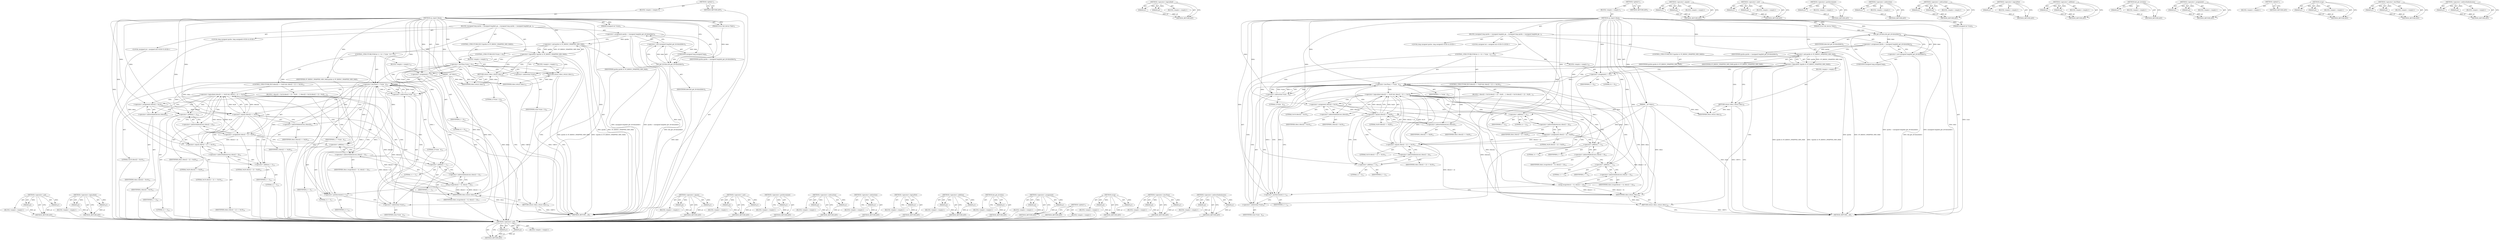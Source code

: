 digraph "&lt;operator&gt;.indirectIndexAccess" {
vulnerable_129 [label=<(METHOD,&lt;operator&gt;.and)>];
vulnerable_130 [label=<(PARAM,p1)>];
vulnerable_131 [label=<(PARAM,p2)>];
vulnerable_132 [label=<(BLOCK,&lt;empty&gt;,&lt;empty&gt;)>];
vulnerable_133 [label=<(METHOD_RETURN,ANY)>];
vulnerable_152 [label=<(METHOD,&lt;operator&gt;.logicalAnd)>];
vulnerable_153 [label=<(PARAM,p1)>];
vulnerable_154 [label=<(PARAM,p2)>];
vulnerable_155 [label=<(BLOCK,&lt;empty&gt;,&lt;empty&gt;)>];
vulnerable_156 [label=<(METHOD_RETURN,ANY)>];
vulnerable_6 [label=<(METHOD,&lt;global&gt;)<SUB>1</SUB>>];
vulnerable_7 [label=<(BLOCK,&lt;empty&gt;,&lt;empty&gt;)<SUB>1</SUB>>];
vulnerable_8 [label=<(METHOD,cp_report_fixup)<SUB>1</SUB>>];
vulnerable_9 [label=<(PARAM,struct hid_device *hdev)<SUB>1</SUB>>];
vulnerable_10 [label=<(PARAM,__u8 *rdesc)<SUB>1</SUB>>];
vulnerable_11 [label=<(PARAM,unsigned int *rsize)<SUB>2</SUB>>];
vulnerable_12 [label=<(BLOCK,{
	unsigned long quirks = (unsigned long)hid_ge...,{
	unsigned long quirks = (unsigned long)hid_ge...)<SUB>3</SUB>>];
vulnerable_13 [label="<(LOCAL,long unsigned quirks: long unsigned)<SUB>4</SUB>>"];
vulnerable_14 [label=<(&lt;operator&gt;.assignment,quirks = (unsigned long)hid_get_drvdata(hdev))<SUB>4</SUB>>];
vulnerable_15 [label=<(IDENTIFIER,quirks,quirks = (unsigned long)hid_get_drvdata(hdev))<SUB>4</SUB>>];
vulnerable_16 [label=<(&lt;operator&gt;.cast,(unsigned long)hid_get_drvdata(hdev))<SUB>4</SUB>>];
vulnerable_17 [label=<(UNKNOWN,unsigned long,unsigned long)<SUB>4</SUB>>];
vulnerable_18 [label=<(hid_get_drvdata,hid_get_drvdata(hdev))<SUB>4</SUB>>];
vulnerable_19 [label=<(IDENTIFIER,hdev,hid_get_drvdata(hdev))<SUB>4</SUB>>];
vulnerable_20 [label="<(LOCAL,unsigned int i: unsigned int)<SUB>5</SUB>>"];
vulnerable_21 [label=<(CONTROL_STRUCTURE,IF,if (!(quirks &amp; CP_RDESC_SWAPPED_MIN_MAX)))<SUB>7</SUB>>];
vulnerable_22 [label=<(&lt;operator&gt;.logicalNot,!(quirks &amp; CP_RDESC_SWAPPED_MIN_MAX))<SUB>7</SUB>>];
vulnerable_23 [label=<(&lt;operator&gt;.and,quirks &amp; CP_RDESC_SWAPPED_MIN_MAX)<SUB>7</SUB>>];
vulnerable_24 [label=<(IDENTIFIER,quirks,quirks &amp; CP_RDESC_SWAPPED_MIN_MAX)<SUB>7</SUB>>];
vulnerable_25 [label=<(IDENTIFIER,CP_RDESC_SWAPPED_MIN_MAX,quirks &amp; CP_RDESC_SWAPPED_MIN_MAX)<SUB>7</SUB>>];
vulnerable_26 [label=<(BLOCK,&lt;empty&gt;,&lt;empty&gt;)<SUB>8</SUB>>];
vulnerable_27 [label=<(RETURN,return rdesc;,return rdesc;)<SUB>8</SUB>>];
vulnerable_28 [label=<(IDENTIFIER,rdesc,return rdesc;)<SUB>8</SUB>>];
vulnerable_29 [label=<(CONTROL_STRUCTURE,FOR,for (i = 0;i &lt; *rsize - 4;i++))<SUB>10</SUB>>];
vulnerable_30 [label=<(BLOCK,&lt;empty&gt;,&lt;empty&gt;)<SUB>10</SUB>>];
vulnerable_31 [label=<(&lt;operator&gt;.assignment,i = 0)<SUB>10</SUB>>];
vulnerable_32 [label=<(IDENTIFIER,i,i = 0)<SUB>10</SUB>>];
vulnerable_33 [label=<(LITERAL,0,i = 0)<SUB>10</SUB>>];
vulnerable_34 [label=<(&lt;operator&gt;.lessThan,i &lt; *rsize - 4)<SUB>10</SUB>>];
vulnerable_35 [label=<(IDENTIFIER,i,i &lt; *rsize - 4)<SUB>10</SUB>>];
vulnerable_36 [label=<(&lt;operator&gt;.subtraction,*rsize - 4)<SUB>10</SUB>>];
vulnerable_37 [label=<(&lt;operator&gt;.indirection,*rsize)<SUB>10</SUB>>];
vulnerable_38 [label=<(IDENTIFIER,rsize,*rsize - 4)<SUB>10</SUB>>];
vulnerable_39 [label=<(LITERAL,4,*rsize - 4)<SUB>10</SUB>>];
vulnerable_40 [label=<(&lt;operator&gt;.postIncrement,i++)<SUB>10</SUB>>];
vulnerable_41 [label=<(IDENTIFIER,i,i++)<SUB>10</SUB>>];
vulnerable_42 [label=<(CONTROL_STRUCTURE,IF,if (rdesc[i] == 0x29 &amp;&amp; rdesc[i + 2] == 0x19))<SUB>11</SUB>>];
vulnerable_43 [label=<(&lt;operator&gt;.logicalAnd,rdesc[i] == 0x29 &amp;&amp; rdesc[i + 2] == 0x19)<SUB>11</SUB>>];
vulnerable_44 [label=<(&lt;operator&gt;.equals,rdesc[i] == 0x29)<SUB>11</SUB>>];
vulnerable_45 [label=<(&lt;operator&gt;.indirectIndexAccess,rdesc[i])<SUB>11</SUB>>];
vulnerable_46 [label=<(IDENTIFIER,rdesc,rdesc[i] == 0x29)<SUB>11</SUB>>];
vulnerable_47 [label=<(IDENTIFIER,i,rdesc[i] == 0x29)<SUB>11</SUB>>];
vulnerable_48 [label=<(LITERAL,0x29,rdesc[i] == 0x29)<SUB>11</SUB>>];
vulnerable_49 [label=<(&lt;operator&gt;.equals,rdesc[i + 2] == 0x19)<SUB>11</SUB>>];
vulnerable_50 [label=<(&lt;operator&gt;.indirectIndexAccess,rdesc[i + 2])<SUB>11</SUB>>];
vulnerable_51 [label=<(IDENTIFIER,rdesc,rdesc[i + 2] == 0x19)<SUB>11</SUB>>];
vulnerable_52 [label=<(&lt;operator&gt;.addition,i + 2)<SUB>11</SUB>>];
vulnerable_53 [label=<(IDENTIFIER,i,i + 2)<SUB>11</SUB>>];
vulnerable_54 [label=<(LITERAL,2,i + 2)<SUB>11</SUB>>];
vulnerable_55 [label=<(LITERAL,0x19,rdesc[i + 2] == 0x19)<SUB>11</SUB>>];
vulnerable_56 [label=<(BLOCK,{
 			rdesc[i] = 0x19;
			rdesc[i + 2] = 0x29;
...,{
 			rdesc[i] = 0x19;
			rdesc[i + 2] = 0x29;
...)<SUB>11</SUB>>];
vulnerable_57 [label=<(&lt;operator&gt;.assignment,rdesc[i] = 0x19)<SUB>12</SUB>>];
vulnerable_58 [label=<(&lt;operator&gt;.indirectIndexAccess,rdesc[i])<SUB>12</SUB>>];
vulnerable_59 [label=<(IDENTIFIER,rdesc,rdesc[i] = 0x19)<SUB>12</SUB>>];
vulnerable_60 [label=<(IDENTIFIER,i,rdesc[i] = 0x19)<SUB>12</SUB>>];
vulnerable_61 [label=<(LITERAL,0x19,rdesc[i] = 0x19)<SUB>12</SUB>>];
vulnerable_62 [label=<(&lt;operator&gt;.assignment,rdesc[i + 2] = 0x29)<SUB>13</SUB>>];
vulnerable_63 [label=<(&lt;operator&gt;.indirectIndexAccess,rdesc[i + 2])<SUB>13</SUB>>];
vulnerable_64 [label=<(IDENTIFIER,rdesc,rdesc[i + 2] = 0x29)<SUB>13</SUB>>];
vulnerable_65 [label=<(&lt;operator&gt;.addition,i + 2)<SUB>13</SUB>>];
vulnerable_66 [label=<(IDENTIFIER,i,i + 2)<SUB>13</SUB>>];
vulnerable_67 [label=<(LITERAL,2,i + 2)<SUB>13</SUB>>];
vulnerable_68 [label=<(LITERAL,0x29,rdesc[i + 2] = 0x29)<SUB>13</SUB>>];
vulnerable_69 [label=<(swap,swap(rdesc[i + 3], rdesc[i + 1]))<SUB>14</SUB>>];
vulnerable_70 [label=<(&lt;operator&gt;.indirectIndexAccess,rdesc[i + 3])<SUB>14</SUB>>];
vulnerable_71 [label=<(IDENTIFIER,rdesc,swap(rdesc[i + 3], rdesc[i + 1]))<SUB>14</SUB>>];
vulnerable_72 [label=<(&lt;operator&gt;.addition,i + 3)<SUB>14</SUB>>];
vulnerable_73 [label=<(IDENTIFIER,i,i + 3)<SUB>14</SUB>>];
vulnerable_74 [label=<(LITERAL,3,i + 3)<SUB>14</SUB>>];
vulnerable_75 [label=<(&lt;operator&gt;.indirectIndexAccess,rdesc[i + 1])<SUB>14</SUB>>];
vulnerable_76 [label=<(IDENTIFIER,rdesc,swap(rdesc[i + 3], rdesc[i + 1]))<SUB>14</SUB>>];
vulnerable_77 [label=<(&lt;operator&gt;.addition,i + 1)<SUB>14</SUB>>];
vulnerable_78 [label=<(IDENTIFIER,i,i + 1)<SUB>14</SUB>>];
vulnerable_79 [label=<(LITERAL,1,i + 1)<SUB>14</SUB>>];
vulnerable_80 [label=<(RETURN,return rdesc;,return rdesc;)<SUB>16</SUB>>];
vulnerable_81 [label=<(IDENTIFIER,rdesc,return rdesc;)<SUB>16</SUB>>];
vulnerable_82 [label=<(METHOD_RETURN,__u8)<SUB>1</SUB>>];
vulnerable_84 [label=<(METHOD_RETURN,ANY)<SUB>1</SUB>>];
vulnerable_157 [label=<(METHOD,&lt;operator&gt;.equals)>];
vulnerable_158 [label=<(PARAM,p1)>];
vulnerable_159 [label=<(PARAM,p2)>];
vulnerable_160 [label=<(BLOCK,&lt;empty&gt;,&lt;empty&gt;)>];
vulnerable_161 [label=<(METHOD_RETURN,ANY)>];
vulnerable_116 [label=<(METHOD,&lt;operator&gt;.cast)>];
vulnerable_117 [label=<(PARAM,p1)>];
vulnerable_118 [label=<(PARAM,p2)>];
vulnerable_119 [label=<(BLOCK,&lt;empty&gt;,&lt;empty&gt;)>];
vulnerable_120 [label=<(METHOD_RETURN,ANY)>];
vulnerable_148 [label=<(METHOD,&lt;operator&gt;.postIncrement)>];
vulnerable_149 [label=<(PARAM,p1)>];
vulnerable_150 [label=<(BLOCK,&lt;empty&gt;,&lt;empty&gt;)>];
vulnerable_151 [label=<(METHOD_RETURN,ANY)>];
vulnerable_144 [label=<(METHOD,&lt;operator&gt;.indirection)>];
vulnerable_145 [label=<(PARAM,p1)>];
vulnerable_146 [label=<(BLOCK,&lt;empty&gt;,&lt;empty&gt;)>];
vulnerable_147 [label=<(METHOD_RETURN,ANY)>];
vulnerable_139 [label=<(METHOD,&lt;operator&gt;.subtraction)>];
vulnerable_140 [label=<(PARAM,p1)>];
vulnerable_141 [label=<(PARAM,p2)>];
vulnerable_142 [label=<(BLOCK,&lt;empty&gt;,&lt;empty&gt;)>];
vulnerable_143 [label=<(METHOD_RETURN,ANY)>];
vulnerable_125 [label=<(METHOD,&lt;operator&gt;.logicalNot)>];
vulnerable_126 [label=<(PARAM,p1)>];
vulnerable_127 [label=<(BLOCK,&lt;empty&gt;,&lt;empty&gt;)>];
vulnerable_128 [label=<(METHOD_RETURN,ANY)>];
vulnerable_167 [label=<(METHOD,&lt;operator&gt;.addition)>];
vulnerable_168 [label=<(PARAM,p1)>];
vulnerable_169 [label=<(PARAM,p2)>];
vulnerable_170 [label=<(BLOCK,&lt;empty&gt;,&lt;empty&gt;)>];
vulnerable_171 [label=<(METHOD_RETURN,ANY)>];
vulnerable_121 [label=<(METHOD,hid_get_drvdata)>];
vulnerable_122 [label=<(PARAM,p1)>];
vulnerable_123 [label=<(BLOCK,&lt;empty&gt;,&lt;empty&gt;)>];
vulnerable_124 [label=<(METHOD_RETURN,ANY)>];
vulnerable_111 [label=<(METHOD,&lt;operator&gt;.assignment)>];
vulnerable_112 [label=<(PARAM,p1)>];
vulnerable_113 [label=<(PARAM,p2)>];
vulnerable_114 [label=<(BLOCK,&lt;empty&gt;,&lt;empty&gt;)>];
vulnerable_115 [label=<(METHOD_RETURN,ANY)>];
vulnerable_105 [label=<(METHOD,&lt;global&gt;)<SUB>1</SUB>>];
vulnerable_106 [label=<(BLOCK,&lt;empty&gt;,&lt;empty&gt;)>];
vulnerable_107 [label=<(METHOD_RETURN,ANY)>];
vulnerable_172 [label=<(METHOD,swap)>];
vulnerable_173 [label=<(PARAM,p1)>];
vulnerable_174 [label=<(PARAM,p2)>];
vulnerable_175 [label=<(BLOCK,&lt;empty&gt;,&lt;empty&gt;)>];
vulnerable_176 [label=<(METHOD_RETURN,ANY)>];
vulnerable_134 [label=<(METHOD,&lt;operator&gt;.lessThan)>];
vulnerable_135 [label=<(PARAM,p1)>];
vulnerable_136 [label=<(PARAM,p2)>];
vulnerable_137 [label=<(BLOCK,&lt;empty&gt;,&lt;empty&gt;)>];
vulnerable_138 [label=<(METHOD_RETURN,ANY)>];
vulnerable_162 [label=<(METHOD,&lt;operator&gt;.indirectIndexAccess)>];
vulnerable_163 [label=<(PARAM,p1)>];
vulnerable_164 [label=<(PARAM,p2)>];
vulnerable_165 [label=<(BLOCK,&lt;empty&gt;,&lt;empty&gt;)>];
vulnerable_166 [label=<(METHOD_RETURN,ANY)>];
fixed_137 [label=<(METHOD,&lt;operator&gt;.and)>];
fixed_138 [label=<(PARAM,p1)>];
fixed_139 [label=<(PARAM,p2)>];
fixed_140 [label=<(BLOCK,&lt;empty&gt;,&lt;empty&gt;)>];
fixed_141 [label=<(METHOD_RETURN,ANY)>];
fixed_160 [label=<(METHOD,&lt;operator&gt;.logicalAnd)>];
fixed_161 [label=<(PARAM,p1)>];
fixed_162 [label=<(PARAM,p2)>];
fixed_163 [label=<(BLOCK,&lt;empty&gt;,&lt;empty&gt;)>];
fixed_164 [label=<(METHOD_RETURN,ANY)>];
fixed_6 [label=<(METHOD,&lt;global&gt;)<SUB>1</SUB>>];
fixed_7 [label=<(BLOCK,&lt;empty&gt;,&lt;empty&gt;)<SUB>1</SUB>>];
fixed_8 [label=<(METHOD,cp_report_fixup)<SUB>1</SUB>>];
fixed_9 [label=<(PARAM,struct hid_device *hdev)<SUB>1</SUB>>];
fixed_10 [label=<(PARAM,__u8 *rdesc)<SUB>1</SUB>>];
fixed_11 [label=<(PARAM,unsigned int *rsize)<SUB>2</SUB>>];
fixed_12 [label=<(BLOCK,{
	unsigned long quirks = (unsigned long)hid_ge...,{
	unsigned long quirks = (unsigned long)hid_ge...)<SUB>3</SUB>>];
fixed_13 [label="<(LOCAL,long unsigned quirks: long unsigned)<SUB>4</SUB>>"];
fixed_14 [label=<(&lt;operator&gt;.assignment,quirks = (unsigned long)hid_get_drvdata(hdev))<SUB>4</SUB>>];
fixed_15 [label=<(IDENTIFIER,quirks,quirks = (unsigned long)hid_get_drvdata(hdev))<SUB>4</SUB>>];
fixed_16 [label=<(&lt;operator&gt;.cast,(unsigned long)hid_get_drvdata(hdev))<SUB>4</SUB>>];
fixed_17 [label=<(UNKNOWN,unsigned long,unsigned long)<SUB>4</SUB>>];
fixed_18 [label=<(hid_get_drvdata,hid_get_drvdata(hdev))<SUB>4</SUB>>];
fixed_19 [label=<(IDENTIFIER,hdev,hid_get_drvdata(hdev))<SUB>4</SUB>>];
fixed_20 [label="<(LOCAL,unsigned int i: unsigned int)<SUB>5</SUB>>"];
fixed_21 [label=<(CONTROL_STRUCTURE,IF,if (!(quirks &amp; CP_RDESC_SWAPPED_MIN_MAX)))<SUB>7</SUB>>];
fixed_22 [label=<(&lt;operator&gt;.logicalNot,!(quirks &amp; CP_RDESC_SWAPPED_MIN_MAX))<SUB>7</SUB>>];
fixed_23 [label=<(&lt;operator&gt;.and,quirks &amp; CP_RDESC_SWAPPED_MIN_MAX)<SUB>7</SUB>>];
fixed_24 [label=<(IDENTIFIER,quirks,quirks &amp; CP_RDESC_SWAPPED_MIN_MAX)<SUB>7</SUB>>];
fixed_25 [label=<(IDENTIFIER,CP_RDESC_SWAPPED_MIN_MAX,quirks &amp; CP_RDESC_SWAPPED_MIN_MAX)<SUB>7</SUB>>];
fixed_26 [label=<(BLOCK,&lt;empty&gt;,&lt;empty&gt;)<SUB>8</SUB>>];
fixed_27 [label=<(RETURN,return rdesc;,return rdesc;)<SUB>8</SUB>>];
fixed_28 [label=<(IDENTIFIER,rdesc,return rdesc;)<SUB>8</SUB>>];
fixed_29 [label=<(CONTROL_STRUCTURE,IF,if (*rsize &lt; 4))<SUB>10</SUB>>];
fixed_30 [label=<(&lt;operator&gt;.lessThan,*rsize &lt; 4)<SUB>10</SUB>>];
fixed_31 [label=<(&lt;operator&gt;.indirection,*rsize)<SUB>10</SUB>>];
fixed_32 [label=<(IDENTIFIER,rsize,*rsize &lt; 4)<SUB>10</SUB>>];
fixed_33 [label=<(LITERAL,4,*rsize &lt; 4)<SUB>10</SUB>>];
fixed_34 [label=<(BLOCK,&lt;empty&gt;,&lt;empty&gt;)<SUB>11</SUB>>];
fixed_35 [label=<(RETURN,return rdesc;,return rdesc;)<SUB>11</SUB>>];
fixed_36 [label=<(IDENTIFIER,rdesc,return rdesc;)<SUB>11</SUB>>];
fixed_37 [label=<(CONTROL_STRUCTURE,FOR,for (i = 0;i &lt; *rsize - 4;i++))<SUB>13</SUB>>];
fixed_38 [label=<(BLOCK,&lt;empty&gt;,&lt;empty&gt;)<SUB>13</SUB>>];
fixed_39 [label=<(&lt;operator&gt;.assignment,i = 0)<SUB>13</SUB>>];
fixed_40 [label=<(IDENTIFIER,i,i = 0)<SUB>13</SUB>>];
fixed_41 [label=<(LITERAL,0,i = 0)<SUB>13</SUB>>];
fixed_42 [label=<(&lt;operator&gt;.lessThan,i &lt; *rsize - 4)<SUB>13</SUB>>];
fixed_43 [label=<(IDENTIFIER,i,i &lt; *rsize - 4)<SUB>13</SUB>>];
fixed_44 [label=<(&lt;operator&gt;.subtraction,*rsize - 4)<SUB>13</SUB>>];
fixed_45 [label=<(&lt;operator&gt;.indirection,*rsize)<SUB>13</SUB>>];
fixed_46 [label=<(IDENTIFIER,rsize,*rsize - 4)<SUB>13</SUB>>];
fixed_47 [label=<(LITERAL,4,*rsize - 4)<SUB>13</SUB>>];
fixed_48 [label=<(&lt;operator&gt;.postIncrement,i++)<SUB>13</SUB>>];
fixed_49 [label=<(IDENTIFIER,i,i++)<SUB>13</SUB>>];
fixed_50 [label=<(CONTROL_STRUCTURE,IF,if (rdesc[i] == 0x29 &amp;&amp; rdesc[i + 2] == 0x19))<SUB>14</SUB>>];
fixed_51 [label=<(&lt;operator&gt;.logicalAnd,rdesc[i] == 0x29 &amp;&amp; rdesc[i + 2] == 0x19)<SUB>14</SUB>>];
fixed_52 [label=<(&lt;operator&gt;.equals,rdesc[i] == 0x29)<SUB>14</SUB>>];
fixed_53 [label=<(&lt;operator&gt;.indirectIndexAccess,rdesc[i])<SUB>14</SUB>>];
fixed_54 [label=<(IDENTIFIER,rdesc,rdesc[i] == 0x29)<SUB>14</SUB>>];
fixed_55 [label=<(IDENTIFIER,i,rdesc[i] == 0x29)<SUB>14</SUB>>];
fixed_56 [label=<(LITERAL,0x29,rdesc[i] == 0x29)<SUB>14</SUB>>];
fixed_57 [label=<(&lt;operator&gt;.equals,rdesc[i + 2] == 0x19)<SUB>14</SUB>>];
fixed_58 [label=<(&lt;operator&gt;.indirectIndexAccess,rdesc[i + 2])<SUB>14</SUB>>];
fixed_59 [label=<(IDENTIFIER,rdesc,rdesc[i + 2] == 0x19)<SUB>14</SUB>>];
fixed_60 [label=<(&lt;operator&gt;.addition,i + 2)<SUB>14</SUB>>];
fixed_61 [label=<(IDENTIFIER,i,i + 2)<SUB>14</SUB>>];
fixed_62 [label=<(LITERAL,2,i + 2)<SUB>14</SUB>>];
fixed_63 [label=<(LITERAL,0x19,rdesc[i + 2] == 0x19)<SUB>14</SUB>>];
fixed_64 [label=<(BLOCK,{
 			rdesc[i] = 0x19;
			rdesc[i + 2] = 0x29;
...,{
 			rdesc[i] = 0x19;
			rdesc[i + 2] = 0x29;
...)<SUB>14</SUB>>];
fixed_65 [label=<(&lt;operator&gt;.assignment,rdesc[i] = 0x19)<SUB>15</SUB>>];
fixed_66 [label=<(&lt;operator&gt;.indirectIndexAccess,rdesc[i])<SUB>15</SUB>>];
fixed_67 [label=<(IDENTIFIER,rdesc,rdesc[i] = 0x19)<SUB>15</SUB>>];
fixed_68 [label=<(IDENTIFIER,i,rdesc[i] = 0x19)<SUB>15</SUB>>];
fixed_69 [label=<(LITERAL,0x19,rdesc[i] = 0x19)<SUB>15</SUB>>];
fixed_70 [label=<(&lt;operator&gt;.assignment,rdesc[i + 2] = 0x29)<SUB>16</SUB>>];
fixed_71 [label=<(&lt;operator&gt;.indirectIndexAccess,rdesc[i + 2])<SUB>16</SUB>>];
fixed_72 [label=<(IDENTIFIER,rdesc,rdesc[i + 2] = 0x29)<SUB>16</SUB>>];
fixed_73 [label=<(&lt;operator&gt;.addition,i + 2)<SUB>16</SUB>>];
fixed_74 [label=<(IDENTIFIER,i,i + 2)<SUB>16</SUB>>];
fixed_75 [label=<(LITERAL,2,i + 2)<SUB>16</SUB>>];
fixed_76 [label=<(LITERAL,0x29,rdesc[i + 2] = 0x29)<SUB>16</SUB>>];
fixed_77 [label=<(swap,swap(rdesc[i + 3], rdesc[i + 1]))<SUB>17</SUB>>];
fixed_78 [label=<(&lt;operator&gt;.indirectIndexAccess,rdesc[i + 3])<SUB>17</SUB>>];
fixed_79 [label=<(IDENTIFIER,rdesc,swap(rdesc[i + 3], rdesc[i + 1]))<SUB>17</SUB>>];
fixed_80 [label=<(&lt;operator&gt;.addition,i + 3)<SUB>17</SUB>>];
fixed_81 [label=<(IDENTIFIER,i,i + 3)<SUB>17</SUB>>];
fixed_82 [label=<(LITERAL,3,i + 3)<SUB>17</SUB>>];
fixed_83 [label=<(&lt;operator&gt;.indirectIndexAccess,rdesc[i + 1])<SUB>17</SUB>>];
fixed_84 [label=<(IDENTIFIER,rdesc,swap(rdesc[i + 3], rdesc[i + 1]))<SUB>17</SUB>>];
fixed_85 [label=<(&lt;operator&gt;.addition,i + 1)<SUB>17</SUB>>];
fixed_86 [label=<(IDENTIFIER,i,i + 1)<SUB>17</SUB>>];
fixed_87 [label=<(LITERAL,1,i + 1)<SUB>17</SUB>>];
fixed_88 [label=<(RETURN,return rdesc;,return rdesc;)<SUB>19</SUB>>];
fixed_89 [label=<(IDENTIFIER,rdesc,return rdesc;)<SUB>19</SUB>>];
fixed_90 [label=<(METHOD_RETURN,__u8)<SUB>1</SUB>>];
fixed_92 [label=<(METHOD_RETURN,ANY)<SUB>1</SUB>>];
fixed_165 [label=<(METHOD,&lt;operator&gt;.equals)>];
fixed_166 [label=<(PARAM,p1)>];
fixed_167 [label=<(PARAM,p2)>];
fixed_168 [label=<(BLOCK,&lt;empty&gt;,&lt;empty&gt;)>];
fixed_169 [label=<(METHOD_RETURN,ANY)>];
fixed_124 [label=<(METHOD,&lt;operator&gt;.cast)>];
fixed_125 [label=<(PARAM,p1)>];
fixed_126 [label=<(PARAM,p2)>];
fixed_127 [label=<(BLOCK,&lt;empty&gt;,&lt;empty&gt;)>];
fixed_128 [label=<(METHOD_RETURN,ANY)>];
fixed_156 [label=<(METHOD,&lt;operator&gt;.postIncrement)>];
fixed_157 [label=<(PARAM,p1)>];
fixed_158 [label=<(BLOCK,&lt;empty&gt;,&lt;empty&gt;)>];
fixed_159 [label=<(METHOD_RETURN,ANY)>];
fixed_151 [label=<(METHOD,&lt;operator&gt;.subtraction)>];
fixed_152 [label=<(PARAM,p1)>];
fixed_153 [label=<(PARAM,p2)>];
fixed_154 [label=<(BLOCK,&lt;empty&gt;,&lt;empty&gt;)>];
fixed_155 [label=<(METHOD_RETURN,ANY)>];
fixed_147 [label=<(METHOD,&lt;operator&gt;.indirection)>];
fixed_148 [label=<(PARAM,p1)>];
fixed_149 [label=<(BLOCK,&lt;empty&gt;,&lt;empty&gt;)>];
fixed_150 [label=<(METHOD_RETURN,ANY)>];
fixed_133 [label=<(METHOD,&lt;operator&gt;.logicalNot)>];
fixed_134 [label=<(PARAM,p1)>];
fixed_135 [label=<(BLOCK,&lt;empty&gt;,&lt;empty&gt;)>];
fixed_136 [label=<(METHOD_RETURN,ANY)>];
fixed_175 [label=<(METHOD,&lt;operator&gt;.addition)>];
fixed_176 [label=<(PARAM,p1)>];
fixed_177 [label=<(PARAM,p2)>];
fixed_178 [label=<(BLOCK,&lt;empty&gt;,&lt;empty&gt;)>];
fixed_179 [label=<(METHOD_RETURN,ANY)>];
fixed_129 [label=<(METHOD,hid_get_drvdata)>];
fixed_130 [label=<(PARAM,p1)>];
fixed_131 [label=<(BLOCK,&lt;empty&gt;,&lt;empty&gt;)>];
fixed_132 [label=<(METHOD_RETURN,ANY)>];
fixed_119 [label=<(METHOD,&lt;operator&gt;.assignment)>];
fixed_120 [label=<(PARAM,p1)>];
fixed_121 [label=<(PARAM,p2)>];
fixed_122 [label=<(BLOCK,&lt;empty&gt;,&lt;empty&gt;)>];
fixed_123 [label=<(METHOD_RETURN,ANY)>];
fixed_113 [label=<(METHOD,&lt;global&gt;)<SUB>1</SUB>>];
fixed_114 [label=<(BLOCK,&lt;empty&gt;,&lt;empty&gt;)>];
fixed_115 [label=<(METHOD_RETURN,ANY)>];
fixed_180 [label=<(METHOD,swap)>];
fixed_181 [label=<(PARAM,p1)>];
fixed_182 [label=<(PARAM,p2)>];
fixed_183 [label=<(BLOCK,&lt;empty&gt;,&lt;empty&gt;)>];
fixed_184 [label=<(METHOD_RETURN,ANY)>];
fixed_142 [label=<(METHOD,&lt;operator&gt;.lessThan)>];
fixed_143 [label=<(PARAM,p1)>];
fixed_144 [label=<(PARAM,p2)>];
fixed_145 [label=<(BLOCK,&lt;empty&gt;,&lt;empty&gt;)>];
fixed_146 [label=<(METHOD_RETURN,ANY)>];
fixed_170 [label=<(METHOD,&lt;operator&gt;.indirectIndexAccess)>];
fixed_171 [label=<(PARAM,p1)>];
fixed_172 [label=<(PARAM,p2)>];
fixed_173 [label=<(BLOCK,&lt;empty&gt;,&lt;empty&gt;)>];
fixed_174 [label=<(METHOD_RETURN,ANY)>];
vulnerable_129 -> vulnerable_130  [key=0, label="AST: "];
vulnerable_129 -> vulnerable_130  [key=1, label="DDG: "];
vulnerable_129 -> vulnerable_132  [key=0, label="AST: "];
vulnerable_129 -> vulnerable_131  [key=0, label="AST: "];
vulnerable_129 -> vulnerable_131  [key=1, label="DDG: "];
vulnerable_129 -> vulnerable_133  [key=0, label="AST: "];
vulnerable_129 -> vulnerable_133  [key=1, label="CFG: "];
vulnerable_130 -> vulnerable_133  [key=0, label="DDG: p1"];
vulnerable_131 -> vulnerable_133  [key=0, label="DDG: p2"];
vulnerable_152 -> vulnerable_153  [key=0, label="AST: "];
vulnerable_152 -> vulnerable_153  [key=1, label="DDG: "];
vulnerable_152 -> vulnerable_155  [key=0, label="AST: "];
vulnerable_152 -> vulnerable_154  [key=0, label="AST: "];
vulnerable_152 -> vulnerable_154  [key=1, label="DDG: "];
vulnerable_152 -> vulnerable_156  [key=0, label="AST: "];
vulnerable_152 -> vulnerable_156  [key=1, label="CFG: "];
vulnerable_153 -> vulnerable_156  [key=0, label="DDG: p1"];
vulnerable_154 -> vulnerable_156  [key=0, label="DDG: p2"];
vulnerable_6 -> vulnerable_7  [key=0, label="AST: "];
vulnerable_6 -> vulnerable_84  [key=0, label="AST: "];
vulnerable_6 -> vulnerable_84  [key=1, label="CFG: "];
vulnerable_7 -> vulnerable_8  [key=0, label="AST: "];
vulnerable_8 -> vulnerable_9  [key=0, label="AST: "];
vulnerable_8 -> vulnerable_9  [key=1, label="DDG: "];
vulnerable_8 -> vulnerable_10  [key=0, label="AST: "];
vulnerable_8 -> vulnerable_10  [key=1, label="DDG: "];
vulnerable_8 -> vulnerable_11  [key=0, label="AST: "];
vulnerable_8 -> vulnerable_11  [key=1, label="DDG: "];
vulnerable_8 -> vulnerable_12  [key=0, label="AST: "];
vulnerable_8 -> vulnerable_82  [key=0, label="AST: "];
vulnerable_8 -> vulnerable_17  [key=0, label="CFG: "];
vulnerable_8 -> vulnerable_81  [key=0, label="DDG: "];
vulnerable_8 -> vulnerable_31  [key=0, label="DDG: "];
vulnerable_8 -> vulnerable_34  [key=0, label="DDG: "];
vulnerable_8 -> vulnerable_40  [key=0, label="DDG: "];
vulnerable_8 -> vulnerable_18  [key=0, label="DDG: "];
vulnerable_8 -> vulnerable_23  [key=0, label="DDG: "];
vulnerable_8 -> vulnerable_28  [key=0, label="DDG: "];
vulnerable_8 -> vulnerable_36  [key=0, label="DDG: "];
vulnerable_8 -> vulnerable_57  [key=0, label="DDG: "];
vulnerable_8 -> vulnerable_62  [key=0, label="DDG: "];
vulnerable_8 -> vulnerable_44  [key=0, label="DDG: "];
vulnerable_8 -> vulnerable_49  [key=0, label="DDG: "];
vulnerable_8 -> vulnerable_52  [key=0, label="DDG: "];
vulnerable_8 -> vulnerable_65  [key=0, label="DDG: "];
vulnerable_8 -> vulnerable_72  [key=0, label="DDG: "];
vulnerable_8 -> vulnerable_77  [key=0, label="DDG: "];
vulnerable_9 -> vulnerable_18  [key=0, label="DDG: hdev"];
vulnerable_10 -> vulnerable_82  [key=0, label="DDG: rdesc"];
vulnerable_10 -> vulnerable_81  [key=0, label="DDG: rdesc"];
vulnerable_10 -> vulnerable_28  [key=0, label="DDG: rdesc"];
vulnerable_10 -> vulnerable_44  [key=0, label="DDG: rdesc"];
vulnerable_10 -> vulnerable_49  [key=0, label="DDG: rdesc"];
vulnerable_10 -> vulnerable_69  [key=0, label="DDG: rdesc"];
vulnerable_11 -> vulnerable_82  [key=0, label="DDG: rsize"];
vulnerable_12 -> vulnerable_13  [key=0, label="AST: "];
vulnerable_12 -> vulnerable_14  [key=0, label="AST: "];
vulnerable_12 -> vulnerable_20  [key=0, label="AST: "];
vulnerable_12 -> vulnerable_21  [key=0, label="AST: "];
vulnerable_12 -> vulnerable_29  [key=0, label="AST: "];
vulnerable_12 -> vulnerable_80  [key=0, label="AST: "];
vulnerable_14 -> vulnerable_15  [key=0, label="AST: "];
vulnerable_14 -> vulnerable_16  [key=0, label="AST: "];
vulnerable_14 -> vulnerable_23  [key=0, label="CFG: "];
vulnerable_14 -> vulnerable_23  [key=1, label="DDG: quirks"];
vulnerable_14 -> vulnerable_82  [key=0, label="DDG: (unsigned long)hid_get_drvdata(hdev)"];
vulnerable_14 -> vulnerable_82  [key=1, label="DDG: quirks = (unsigned long)hid_get_drvdata(hdev)"];
vulnerable_16 -> vulnerable_17  [key=0, label="AST: "];
vulnerable_16 -> vulnerable_18  [key=0, label="AST: "];
vulnerable_16 -> vulnerable_14  [key=0, label="CFG: "];
vulnerable_16 -> vulnerable_82  [key=0, label="DDG: hid_get_drvdata(hdev)"];
vulnerable_17 -> vulnerable_18  [key=0, label="CFG: "];
vulnerable_18 -> vulnerable_19  [key=0, label="AST: "];
vulnerable_18 -> vulnerable_16  [key=0, label="CFG: "];
vulnerable_18 -> vulnerable_16  [key=1, label="DDG: hdev"];
vulnerable_18 -> vulnerable_82  [key=0, label="DDG: hdev"];
vulnerable_18 -> vulnerable_14  [key=0, label="DDG: hdev"];
vulnerable_21 -> vulnerable_22  [key=0, label="AST: "];
vulnerable_21 -> vulnerable_26  [key=0, label="AST: "];
vulnerable_22 -> vulnerable_23  [key=0, label="AST: "];
vulnerable_22 -> vulnerable_27  [key=0, label="CFG: "];
vulnerable_22 -> vulnerable_27  [key=1, label="CDG: "];
vulnerable_22 -> vulnerable_31  [key=0, label="CFG: "];
vulnerable_22 -> vulnerable_31  [key=1, label="CDG: "];
vulnerable_22 -> vulnerable_82  [key=0, label="DDG: quirks &amp; CP_RDESC_SWAPPED_MIN_MAX"];
vulnerable_22 -> vulnerable_82  [key=1, label="DDG: !(quirks &amp; CP_RDESC_SWAPPED_MIN_MAX)"];
vulnerable_22 -> vulnerable_34  [key=0, label="CDG: "];
vulnerable_22 -> vulnerable_37  [key=0, label="CDG: "];
vulnerable_22 -> vulnerable_80  [key=0, label="CDG: "];
vulnerable_22 -> vulnerable_36  [key=0, label="CDG: "];
vulnerable_23 -> vulnerable_24  [key=0, label="AST: "];
vulnerable_23 -> vulnerable_25  [key=0, label="AST: "];
vulnerable_23 -> vulnerable_22  [key=0, label="CFG: "];
vulnerable_23 -> vulnerable_22  [key=1, label="DDG: quirks"];
vulnerable_23 -> vulnerable_22  [key=2, label="DDG: CP_RDESC_SWAPPED_MIN_MAX"];
vulnerable_23 -> vulnerable_82  [key=0, label="DDG: quirks"];
vulnerable_23 -> vulnerable_82  [key=1, label="DDG: CP_RDESC_SWAPPED_MIN_MAX"];
vulnerable_26 -> vulnerable_27  [key=0, label="AST: "];
vulnerable_27 -> vulnerable_28  [key=0, label="AST: "];
vulnerable_27 -> vulnerable_82  [key=0, label="CFG: "];
vulnerable_27 -> vulnerable_82  [key=1, label="DDG: &lt;RET&gt;"];
vulnerable_28 -> vulnerable_27  [key=0, label="DDG: rdesc"];
vulnerable_29 -> vulnerable_30  [key=0, label="AST: "];
vulnerable_29 -> vulnerable_34  [key=0, label="AST: "];
vulnerable_29 -> vulnerable_40  [key=0, label="AST: "];
vulnerable_29 -> vulnerable_42  [key=0, label="AST: "];
vulnerable_30 -> vulnerable_31  [key=0, label="AST: "];
vulnerable_31 -> vulnerable_32  [key=0, label="AST: "];
vulnerable_31 -> vulnerable_33  [key=0, label="AST: "];
vulnerable_31 -> vulnerable_37  [key=0, label="CFG: "];
vulnerable_31 -> vulnerable_34  [key=0, label="DDG: i"];
vulnerable_34 -> vulnerable_35  [key=0, label="AST: "];
vulnerable_34 -> vulnerable_36  [key=0, label="AST: "];
vulnerable_34 -> vulnerable_36  [key=1, label="CDG: "];
vulnerable_34 -> vulnerable_45  [key=0, label="CFG: "];
vulnerable_34 -> vulnerable_45  [key=1, label="CDG: "];
vulnerable_34 -> vulnerable_80  [key=0, label="CFG: "];
vulnerable_34 -> vulnerable_40  [key=0, label="DDG: i"];
vulnerable_34 -> vulnerable_40  [key=1, label="CDG: "];
vulnerable_34 -> vulnerable_52  [key=0, label="DDG: i"];
vulnerable_34 -> vulnerable_65  [key=0, label="DDG: i"];
vulnerable_34 -> vulnerable_72  [key=0, label="DDG: i"];
vulnerable_34 -> vulnerable_77  [key=0, label="DDG: i"];
vulnerable_34 -> vulnerable_34  [key=0, label="CDG: "];
vulnerable_34 -> vulnerable_37  [key=0, label="CDG: "];
vulnerable_34 -> vulnerable_44  [key=0, label="CDG: "];
vulnerable_34 -> vulnerable_43  [key=0, label="CDG: "];
vulnerable_36 -> vulnerable_37  [key=0, label="AST: "];
vulnerable_36 -> vulnerable_39  [key=0, label="AST: "];
vulnerable_36 -> vulnerable_34  [key=0, label="CFG: "];
vulnerable_36 -> vulnerable_34  [key=1, label="DDG: *rsize"];
vulnerable_36 -> vulnerable_34  [key=2, label="DDG: 4"];
vulnerable_37 -> vulnerable_38  [key=0, label="AST: "];
vulnerable_37 -> vulnerable_36  [key=0, label="CFG: "];
vulnerable_40 -> vulnerable_41  [key=0, label="AST: "];
vulnerable_40 -> vulnerable_37  [key=0, label="CFG: "];
vulnerable_40 -> vulnerable_34  [key=0, label="DDG: i"];
vulnerable_42 -> vulnerable_43  [key=0, label="AST: "];
vulnerable_42 -> vulnerable_56  [key=0, label="AST: "];
vulnerable_43 -> vulnerable_44  [key=0, label="AST: "];
vulnerable_43 -> vulnerable_49  [key=0, label="AST: "];
vulnerable_43 -> vulnerable_58  [key=0, label="CFG: "];
vulnerable_43 -> vulnerable_58  [key=1, label="CDG: "];
vulnerable_43 -> vulnerable_40  [key=0, label="CFG: "];
vulnerable_43 -> vulnerable_77  [key=0, label="CDG: "];
vulnerable_43 -> vulnerable_57  [key=0, label="CDG: "];
vulnerable_43 -> vulnerable_75  [key=0, label="CDG: "];
vulnerable_43 -> vulnerable_72  [key=0, label="CDG: "];
vulnerable_43 -> vulnerable_69  [key=0, label="CDG: "];
vulnerable_43 -> vulnerable_65  [key=0, label="CDG: "];
vulnerable_43 -> vulnerable_70  [key=0, label="CDG: "];
vulnerable_43 -> vulnerable_63  [key=0, label="CDG: "];
vulnerable_43 -> vulnerable_62  [key=0, label="CDG: "];
vulnerable_44 -> vulnerable_45  [key=0, label="AST: "];
vulnerable_44 -> vulnerable_48  [key=0, label="AST: "];
vulnerable_44 -> vulnerable_43  [key=0, label="CFG: "];
vulnerable_44 -> vulnerable_43  [key=1, label="DDG: rdesc[i]"];
vulnerable_44 -> vulnerable_43  [key=2, label="DDG: 0x29"];
vulnerable_44 -> vulnerable_52  [key=0, label="CFG: "];
vulnerable_44 -> vulnerable_52  [key=1, label="CDG: "];
vulnerable_44 -> vulnerable_81  [key=0, label="DDG: rdesc[i]"];
vulnerable_44 -> vulnerable_49  [key=0, label="CDG: "];
vulnerable_44 -> vulnerable_50  [key=0, label="CDG: "];
vulnerable_45 -> vulnerable_46  [key=0, label="AST: "];
vulnerable_45 -> vulnerable_47  [key=0, label="AST: "];
vulnerable_45 -> vulnerable_44  [key=0, label="CFG: "];
vulnerable_49 -> vulnerable_50  [key=0, label="AST: "];
vulnerable_49 -> vulnerable_55  [key=0, label="AST: "];
vulnerable_49 -> vulnerable_43  [key=0, label="CFG: "];
vulnerable_49 -> vulnerable_43  [key=1, label="DDG: rdesc[i + 2]"];
vulnerable_49 -> vulnerable_43  [key=2, label="DDG: 0x19"];
vulnerable_49 -> vulnerable_81  [key=0, label="DDG: rdesc[i + 2]"];
vulnerable_50 -> vulnerable_51  [key=0, label="AST: "];
vulnerable_50 -> vulnerable_52  [key=0, label="AST: "];
vulnerable_50 -> vulnerable_49  [key=0, label="CFG: "];
vulnerable_52 -> vulnerable_53  [key=0, label="AST: "];
vulnerable_52 -> vulnerable_54  [key=0, label="AST: "];
vulnerable_52 -> vulnerable_50  [key=0, label="CFG: "];
vulnerable_56 -> vulnerable_57  [key=0, label="AST: "];
vulnerable_56 -> vulnerable_62  [key=0, label="AST: "];
vulnerable_56 -> vulnerable_69  [key=0, label="AST: "];
vulnerable_57 -> vulnerable_58  [key=0, label="AST: "];
vulnerable_57 -> vulnerable_61  [key=0, label="AST: "];
vulnerable_57 -> vulnerable_65  [key=0, label="CFG: "];
vulnerable_57 -> vulnerable_81  [key=0, label="DDG: rdesc[i]"];
vulnerable_57 -> vulnerable_44  [key=0, label="DDG: rdesc[i]"];
vulnerable_58 -> vulnerable_59  [key=0, label="AST: "];
vulnerable_58 -> vulnerable_60  [key=0, label="AST: "];
vulnerable_58 -> vulnerable_57  [key=0, label="CFG: "];
vulnerable_62 -> vulnerable_63  [key=0, label="AST: "];
vulnerable_62 -> vulnerable_68  [key=0, label="AST: "];
vulnerable_62 -> vulnerable_72  [key=0, label="CFG: "];
vulnerable_62 -> vulnerable_81  [key=0, label="DDG: rdesc[i + 2]"];
vulnerable_62 -> vulnerable_49  [key=0, label="DDG: rdesc[i + 2]"];
vulnerable_63 -> vulnerable_64  [key=0, label="AST: "];
vulnerable_63 -> vulnerable_65  [key=0, label="AST: "];
vulnerable_63 -> vulnerable_62  [key=0, label="CFG: "];
vulnerable_65 -> vulnerable_66  [key=0, label="AST: "];
vulnerable_65 -> vulnerable_67  [key=0, label="AST: "];
vulnerable_65 -> vulnerable_63  [key=0, label="CFG: "];
vulnerable_69 -> vulnerable_70  [key=0, label="AST: "];
vulnerable_69 -> vulnerable_75  [key=0, label="AST: "];
vulnerable_69 -> vulnerable_40  [key=0, label="CFG: "];
vulnerable_69 -> vulnerable_81  [key=0, label="DDG: rdesc[i + 3]"];
vulnerable_69 -> vulnerable_81  [key=1, label="DDG: rdesc[i + 1]"];
vulnerable_70 -> vulnerable_71  [key=0, label="AST: "];
vulnerable_70 -> vulnerable_72  [key=0, label="AST: "];
vulnerable_70 -> vulnerable_77  [key=0, label="CFG: "];
vulnerable_72 -> vulnerable_73  [key=0, label="AST: "];
vulnerable_72 -> vulnerable_74  [key=0, label="AST: "];
vulnerable_72 -> vulnerable_70  [key=0, label="CFG: "];
vulnerable_75 -> vulnerable_76  [key=0, label="AST: "];
vulnerable_75 -> vulnerable_77  [key=0, label="AST: "];
vulnerable_75 -> vulnerable_69  [key=0, label="CFG: "];
vulnerable_77 -> vulnerable_78  [key=0, label="AST: "];
vulnerable_77 -> vulnerable_79  [key=0, label="AST: "];
vulnerable_77 -> vulnerable_75  [key=0, label="CFG: "];
vulnerable_80 -> vulnerable_81  [key=0, label="AST: "];
vulnerable_80 -> vulnerable_82  [key=0, label="CFG: "];
vulnerable_80 -> vulnerable_82  [key=1, label="DDG: &lt;RET&gt;"];
vulnerable_81 -> vulnerable_80  [key=0, label="DDG: rdesc"];
vulnerable_157 -> vulnerable_158  [key=0, label="AST: "];
vulnerable_157 -> vulnerable_158  [key=1, label="DDG: "];
vulnerable_157 -> vulnerable_160  [key=0, label="AST: "];
vulnerable_157 -> vulnerable_159  [key=0, label="AST: "];
vulnerable_157 -> vulnerable_159  [key=1, label="DDG: "];
vulnerable_157 -> vulnerable_161  [key=0, label="AST: "];
vulnerable_157 -> vulnerable_161  [key=1, label="CFG: "];
vulnerable_158 -> vulnerable_161  [key=0, label="DDG: p1"];
vulnerable_159 -> vulnerable_161  [key=0, label="DDG: p2"];
vulnerable_116 -> vulnerable_117  [key=0, label="AST: "];
vulnerable_116 -> vulnerable_117  [key=1, label="DDG: "];
vulnerable_116 -> vulnerable_119  [key=0, label="AST: "];
vulnerable_116 -> vulnerable_118  [key=0, label="AST: "];
vulnerable_116 -> vulnerable_118  [key=1, label="DDG: "];
vulnerable_116 -> vulnerable_120  [key=0, label="AST: "];
vulnerable_116 -> vulnerable_120  [key=1, label="CFG: "];
vulnerable_117 -> vulnerable_120  [key=0, label="DDG: p1"];
vulnerable_118 -> vulnerable_120  [key=0, label="DDG: p2"];
vulnerable_148 -> vulnerable_149  [key=0, label="AST: "];
vulnerable_148 -> vulnerable_149  [key=1, label="DDG: "];
vulnerable_148 -> vulnerable_150  [key=0, label="AST: "];
vulnerable_148 -> vulnerable_151  [key=0, label="AST: "];
vulnerable_148 -> vulnerable_151  [key=1, label="CFG: "];
vulnerable_149 -> vulnerable_151  [key=0, label="DDG: p1"];
vulnerable_144 -> vulnerable_145  [key=0, label="AST: "];
vulnerable_144 -> vulnerable_145  [key=1, label="DDG: "];
vulnerable_144 -> vulnerable_146  [key=0, label="AST: "];
vulnerable_144 -> vulnerable_147  [key=0, label="AST: "];
vulnerable_144 -> vulnerable_147  [key=1, label="CFG: "];
vulnerable_145 -> vulnerable_147  [key=0, label="DDG: p1"];
vulnerable_139 -> vulnerable_140  [key=0, label="AST: "];
vulnerable_139 -> vulnerable_140  [key=1, label="DDG: "];
vulnerable_139 -> vulnerable_142  [key=0, label="AST: "];
vulnerable_139 -> vulnerable_141  [key=0, label="AST: "];
vulnerable_139 -> vulnerable_141  [key=1, label="DDG: "];
vulnerable_139 -> vulnerable_143  [key=0, label="AST: "];
vulnerable_139 -> vulnerable_143  [key=1, label="CFG: "];
vulnerable_140 -> vulnerable_143  [key=0, label="DDG: p1"];
vulnerable_141 -> vulnerable_143  [key=0, label="DDG: p2"];
vulnerable_125 -> vulnerable_126  [key=0, label="AST: "];
vulnerable_125 -> vulnerable_126  [key=1, label="DDG: "];
vulnerable_125 -> vulnerable_127  [key=0, label="AST: "];
vulnerable_125 -> vulnerable_128  [key=0, label="AST: "];
vulnerable_125 -> vulnerable_128  [key=1, label="CFG: "];
vulnerable_126 -> vulnerable_128  [key=0, label="DDG: p1"];
vulnerable_167 -> vulnerable_168  [key=0, label="AST: "];
vulnerable_167 -> vulnerable_168  [key=1, label="DDG: "];
vulnerable_167 -> vulnerable_170  [key=0, label="AST: "];
vulnerable_167 -> vulnerable_169  [key=0, label="AST: "];
vulnerable_167 -> vulnerable_169  [key=1, label="DDG: "];
vulnerable_167 -> vulnerable_171  [key=0, label="AST: "];
vulnerable_167 -> vulnerable_171  [key=1, label="CFG: "];
vulnerable_168 -> vulnerable_171  [key=0, label="DDG: p1"];
vulnerable_169 -> vulnerable_171  [key=0, label="DDG: p2"];
vulnerable_121 -> vulnerable_122  [key=0, label="AST: "];
vulnerable_121 -> vulnerable_122  [key=1, label="DDG: "];
vulnerable_121 -> vulnerable_123  [key=0, label="AST: "];
vulnerable_121 -> vulnerable_124  [key=0, label="AST: "];
vulnerable_121 -> vulnerable_124  [key=1, label="CFG: "];
vulnerable_122 -> vulnerable_124  [key=0, label="DDG: p1"];
vulnerable_111 -> vulnerable_112  [key=0, label="AST: "];
vulnerable_111 -> vulnerable_112  [key=1, label="DDG: "];
vulnerable_111 -> vulnerable_114  [key=0, label="AST: "];
vulnerable_111 -> vulnerable_113  [key=0, label="AST: "];
vulnerable_111 -> vulnerable_113  [key=1, label="DDG: "];
vulnerable_111 -> vulnerable_115  [key=0, label="AST: "];
vulnerable_111 -> vulnerable_115  [key=1, label="CFG: "];
vulnerable_112 -> vulnerable_115  [key=0, label="DDG: p1"];
vulnerable_113 -> vulnerable_115  [key=0, label="DDG: p2"];
vulnerable_105 -> vulnerable_106  [key=0, label="AST: "];
vulnerable_105 -> vulnerable_107  [key=0, label="AST: "];
vulnerable_105 -> vulnerable_107  [key=1, label="CFG: "];
vulnerable_172 -> vulnerable_173  [key=0, label="AST: "];
vulnerable_172 -> vulnerable_173  [key=1, label="DDG: "];
vulnerable_172 -> vulnerable_175  [key=0, label="AST: "];
vulnerable_172 -> vulnerable_174  [key=0, label="AST: "];
vulnerable_172 -> vulnerable_174  [key=1, label="DDG: "];
vulnerable_172 -> vulnerable_176  [key=0, label="AST: "];
vulnerable_172 -> vulnerable_176  [key=1, label="CFG: "];
vulnerable_173 -> vulnerable_176  [key=0, label="DDG: p1"];
vulnerable_174 -> vulnerable_176  [key=0, label="DDG: p2"];
vulnerable_134 -> vulnerable_135  [key=0, label="AST: "];
vulnerable_134 -> vulnerable_135  [key=1, label="DDG: "];
vulnerable_134 -> vulnerable_137  [key=0, label="AST: "];
vulnerable_134 -> vulnerable_136  [key=0, label="AST: "];
vulnerable_134 -> vulnerable_136  [key=1, label="DDG: "];
vulnerable_134 -> vulnerable_138  [key=0, label="AST: "];
vulnerable_134 -> vulnerable_138  [key=1, label="CFG: "];
vulnerable_135 -> vulnerable_138  [key=0, label="DDG: p1"];
vulnerable_136 -> vulnerable_138  [key=0, label="DDG: p2"];
vulnerable_162 -> vulnerable_163  [key=0, label="AST: "];
vulnerable_162 -> vulnerable_163  [key=1, label="DDG: "];
vulnerable_162 -> vulnerable_165  [key=0, label="AST: "];
vulnerable_162 -> vulnerable_164  [key=0, label="AST: "];
vulnerable_162 -> vulnerable_164  [key=1, label="DDG: "];
vulnerable_162 -> vulnerable_166  [key=0, label="AST: "];
vulnerable_162 -> vulnerable_166  [key=1, label="CFG: "];
vulnerable_163 -> vulnerable_166  [key=0, label="DDG: p1"];
vulnerable_164 -> vulnerable_166  [key=0, label="DDG: p2"];
fixed_137 -> fixed_138  [key=0, label="AST: "];
fixed_137 -> fixed_138  [key=1, label="DDG: "];
fixed_137 -> fixed_140  [key=0, label="AST: "];
fixed_137 -> fixed_139  [key=0, label="AST: "];
fixed_137 -> fixed_139  [key=1, label="DDG: "];
fixed_137 -> fixed_141  [key=0, label="AST: "];
fixed_137 -> fixed_141  [key=1, label="CFG: "];
fixed_138 -> fixed_141  [key=0, label="DDG: p1"];
fixed_139 -> fixed_141  [key=0, label="DDG: p2"];
fixed_140 -> vulnerable_129  [key=0];
fixed_141 -> vulnerable_129  [key=0];
fixed_160 -> fixed_161  [key=0, label="AST: "];
fixed_160 -> fixed_161  [key=1, label="DDG: "];
fixed_160 -> fixed_163  [key=0, label="AST: "];
fixed_160 -> fixed_162  [key=0, label="AST: "];
fixed_160 -> fixed_162  [key=1, label="DDG: "];
fixed_160 -> fixed_164  [key=0, label="AST: "];
fixed_160 -> fixed_164  [key=1, label="CFG: "];
fixed_161 -> fixed_164  [key=0, label="DDG: p1"];
fixed_162 -> fixed_164  [key=0, label="DDG: p2"];
fixed_163 -> vulnerable_129  [key=0];
fixed_164 -> vulnerable_129  [key=0];
fixed_6 -> fixed_7  [key=0, label="AST: "];
fixed_6 -> fixed_92  [key=0, label="AST: "];
fixed_6 -> fixed_92  [key=1, label="CFG: "];
fixed_7 -> fixed_8  [key=0, label="AST: "];
fixed_8 -> fixed_9  [key=0, label="AST: "];
fixed_8 -> fixed_9  [key=1, label="DDG: "];
fixed_8 -> fixed_10  [key=0, label="AST: "];
fixed_8 -> fixed_10  [key=1, label="DDG: "];
fixed_8 -> fixed_11  [key=0, label="AST: "];
fixed_8 -> fixed_11  [key=1, label="DDG: "];
fixed_8 -> fixed_12  [key=0, label="AST: "];
fixed_8 -> fixed_90  [key=0, label="AST: "];
fixed_8 -> fixed_17  [key=0, label="CFG: "];
fixed_8 -> fixed_89  [key=0, label="DDG: "];
fixed_8 -> fixed_30  [key=0, label="DDG: "];
fixed_8 -> fixed_39  [key=0, label="DDG: "];
fixed_8 -> fixed_42  [key=0, label="DDG: "];
fixed_8 -> fixed_48  [key=0, label="DDG: "];
fixed_8 -> fixed_18  [key=0, label="DDG: "];
fixed_8 -> fixed_23  [key=0, label="DDG: "];
fixed_8 -> fixed_28  [key=0, label="DDG: "];
fixed_8 -> fixed_36  [key=0, label="DDG: "];
fixed_8 -> fixed_44  [key=0, label="DDG: "];
fixed_8 -> fixed_65  [key=0, label="DDG: "];
fixed_8 -> fixed_70  [key=0, label="DDG: "];
fixed_8 -> fixed_52  [key=0, label="DDG: "];
fixed_8 -> fixed_57  [key=0, label="DDG: "];
fixed_8 -> fixed_60  [key=0, label="DDG: "];
fixed_8 -> fixed_73  [key=0, label="DDG: "];
fixed_8 -> fixed_80  [key=0, label="DDG: "];
fixed_8 -> fixed_85  [key=0, label="DDG: "];
fixed_9 -> fixed_18  [key=0, label="DDG: hdev"];
fixed_10 -> fixed_90  [key=0, label="DDG: rdesc"];
fixed_10 -> fixed_89  [key=0, label="DDG: rdesc"];
fixed_10 -> fixed_28  [key=0, label="DDG: rdesc"];
fixed_10 -> fixed_36  [key=0, label="DDG: rdesc"];
fixed_10 -> fixed_52  [key=0, label="DDG: rdesc"];
fixed_10 -> fixed_57  [key=0, label="DDG: rdesc"];
fixed_10 -> fixed_77  [key=0, label="DDG: rdesc"];
fixed_11 -> fixed_90  [key=0, label="DDG: rsize"];
fixed_12 -> fixed_13  [key=0, label="AST: "];
fixed_12 -> fixed_14  [key=0, label="AST: "];
fixed_12 -> fixed_20  [key=0, label="AST: "];
fixed_12 -> fixed_21  [key=0, label="AST: "];
fixed_12 -> fixed_29  [key=0, label="AST: "];
fixed_12 -> fixed_37  [key=0, label="AST: "];
fixed_12 -> fixed_88  [key=0, label="AST: "];
fixed_13 -> vulnerable_129  [key=0];
fixed_14 -> fixed_15  [key=0, label="AST: "];
fixed_14 -> fixed_16  [key=0, label="AST: "];
fixed_14 -> fixed_23  [key=0, label="CFG: "];
fixed_14 -> fixed_23  [key=1, label="DDG: quirks"];
fixed_14 -> fixed_90  [key=0, label="DDG: (unsigned long)hid_get_drvdata(hdev)"];
fixed_14 -> fixed_90  [key=1, label="DDG: quirks = (unsigned long)hid_get_drvdata(hdev)"];
fixed_15 -> vulnerable_129  [key=0];
fixed_16 -> fixed_17  [key=0, label="AST: "];
fixed_16 -> fixed_18  [key=0, label="AST: "];
fixed_16 -> fixed_14  [key=0, label="CFG: "];
fixed_16 -> fixed_90  [key=0, label="DDG: hid_get_drvdata(hdev)"];
fixed_17 -> fixed_18  [key=0, label="CFG: "];
fixed_18 -> fixed_19  [key=0, label="AST: "];
fixed_18 -> fixed_16  [key=0, label="CFG: "];
fixed_18 -> fixed_16  [key=1, label="DDG: hdev"];
fixed_18 -> fixed_90  [key=0, label="DDG: hdev"];
fixed_18 -> fixed_14  [key=0, label="DDG: hdev"];
fixed_19 -> vulnerable_129  [key=0];
fixed_20 -> vulnerable_129  [key=0];
fixed_21 -> fixed_22  [key=0, label="AST: "];
fixed_21 -> fixed_26  [key=0, label="AST: "];
fixed_22 -> fixed_23  [key=0, label="AST: "];
fixed_22 -> fixed_27  [key=0, label="CFG: "];
fixed_22 -> fixed_27  [key=1, label="CDG: "];
fixed_22 -> fixed_31  [key=0, label="CFG: "];
fixed_22 -> fixed_31  [key=1, label="CDG: "];
fixed_22 -> fixed_90  [key=0, label="DDG: quirks &amp; CP_RDESC_SWAPPED_MIN_MAX"];
fixed_22 -> fixed_90  [key=1, label="DDG: !(quirks &amp; CP_RDESC_SWAPPED_MIN_MAX)"];
fixed_22 -> fixed_30  [key=0, label="CDG: "];
fixed_23 -> fixed_24  [key=0, label="AST: "];
fixed_23 -> fixed_25  [key=0, label="AST: "];
fixed_23 -> fixed_22  [key=0, label="CFG: "];
fixed_23 -> fixed_22  [key=1, label="DDG: quirks"];
fixed_23 -> fixed_22  [key=2, label="DDG: CP_RDESC_SWAPPED_MIN_MAX"];
fixed_23 -> fixed_90  [key=0, label="DDG: quirks"];
fixed_23 -> fixed_90  [key=1, label="DDG: CP_RDESC_SWAPPED_MIN_MAX"];
fixed_24 -> vulnerable_129  [key=0];
fixed_25 -> vulnerable_129  [key=0];
fixed_26 -> fixed_27  [key=0, label="AST: "];
fixed_27 -> fixed_28  [key=0, label="AST: "];
fixed_27 -> fixed_90  [key=0, label="CFG: "];
fixed_27 -> fixed_90  [key=1, label="DDG: &lt;RET&gt;"];
fixed_28 -> fixed_27  [key=0, label="DDG: rdesc"];
fixed_29 -> fixed_30  [key=0, label="AST: "];
fixed_29 -> fixed_34  [key=0, label="AST: "];
fixed_30 -> fixed_31  [key=0, label="AST: "];
fixed_30 -> fixed_33  [key=0, label="AST: "];
fixed_30 -> fixed_35  [key=0, label="CFG: "];
fixed_30 -> fixed_35  [key=1, label="CDG: "];
fixed_30 -> fixed_39  [key=0, label="CFG: "];
fixed_30 -> fixed_39  [key=1, label="CDG: "];
fixed_30 -> fixed_44  [key=0, label="DDG: *rsize"];
fixed_30 -> fixed_44  [key=1, label="CDG: "];
fixed_30 -> fixed_42  [key=0, label="CDG: "];
fixed_30 -> fixed_45  [key=0, label="CDG: "];
fixed_30 -> fixed_88  [key=0, label="CDG: "];
fixed_31 -> fixed_32  [key=0, label="AST: "];
fixed_31 -> fixed_30  [key=0, label="CFG: "];
fixed_32 -> vulnerable_129  [key=0];
fixed_33 -> vulnerable_129  [key=0];
fixed_34 -> fixed_35  [key=0, label="AST: "];
fixed_35 -> fixed_36  [key=0, label="AST: "];
fixed_35 -> fixed_90  [key=0, label="CFG: "];
fixed_35 -> fixed_90  [key=1, label="DDG: &lt;RET&gt;"];
fixed_36 -> fixed_35  [key=0, label="DDG: rdesc"];
fixed_37 -> fixed_38  [key=0, label="AST: "];
fixed_37 -> fixed_42  [key=0, label="AST: "];
fixed_37 -> fixed_48  [key=0, label="AST: "];
fixed_37 -> fixed_50  [key=0, label="AST: "];
fixed_38 -> fixed_39  [key=0, label="AST: "];
fixed_39 -> fixed_40  [key=0, label="AST: "];
fixed_39 -> fixed_41  [key=0, label="AST: "];
fixed_39 -> fixed_45  [key=0, label="CFG: "];
fixed_39 -> fixed_42  [key=0, label="DDG: i"];
fixed_40 -> vulnerable_129  [key=0];
fixed_41 -> vulnerable_129  [key=0];
fixed_42 -> fixed_43  [key=0, label="AST: "];
fixed_42 -> fixed_44  [key=0, label="AST: "];
fixed_42 -> fixed_44  [key=1, label="CDG: "];
fixed_42 -> fixed_53  [key=0, label="CFG: "];
fixed_42 -> fixed_53  [key=1, label="CDG: "];
fixed_42 -> fixed_88  [key=0, label="CFG: "];
fixed_42 -> fixed_48  [key=0, label="DDG: i"];
fixed_42 -> fixed_48  [key=1, label="CDG: "];
fixed_42 -> fixed_60  [key=0, label="DDG: i"];
fixed_42 -> fixed_73  [key=0, label="DDG: i"];
fixed_42 -> fixed_80  [key=0, label="DDG: i"];
fixed_42 -> fixed_85  [key=0, label="DDG: i"];
fixed_42 -> fixed_42  [key=0, label="CDG: "];
fixed_42 -> fixed_51  [key=0, label="CDG: "];
fixed_42 -> fixed_52  [key=0, label="CDG: "];
fixed_42 -> fixed_45  [key=0, label="CDG: "];
fixed_43 -> vulnerable_129  [key=0];
fixed_44 -> fixed_45  [key=0, label="AST: "];
fixed_44 -> fixed_47  [key=0, label="AST: "];
fixed_44 -> fixed_42  [key=0, label="CFG: "];
fixed_44 -> fixed_42  [key=1, label="DDG: *rsize"];
fixed_44 -> fixed_42  [key=2, label="DDG: 4"];
fixed_45 -> fixed_46  [key=0, label="AST: "];
fixed_45 -> fixed_44  [key=0, label="CFG: "];
fixed_46 -> vulnerable_129  [key=0];
fixed_47 -> vulnerable_129  [key=0];
fixed_48 -> fixed_49  [key=0, label="AST: "];
fixed_48 -> fixed_45  [key=0, label="CFG: "];
fixed_48 -> fixed_42  [key=0, label="DDG: i"];
fixed_49 -> vulnerable_129  [key=0];
fixed_50 -> fixed_51  [key=0, label="AST: "];
fixed_50 -> fixed_64  [key=0, label="AST: "];
fixed_51 -> fixed_52  [key=0, label="AST: "];
fixed_51 -> fixed_57  [key=0, label="AST: "];
fixed_51 -> fixed_66  [key=0, label="CFG: "];
fixed_51 -> fixed_66  [key=1, label="CDG: "];
fixed_51 -> fixed_48  [key=0, label="CFG: "];
fixed_51 -> fixed_73  [key=0, label="CDG: "];
fixed_51 -> fixed_77  [key=0, label="CDG: "];
fixed_51 -> fixed_85  [key=0, label="CDG: "];
fixed_51 -> fixed_65  [key=0, label="CDG: "];
fixed_51 -> fixed_80  [key=0, label="CDG: "];
fixed_51 -> fixed_83  [key=0, label="CDG: "];
fixed_51 -> fixed_71  [key=0, label="CDG: "];
fixed_51 -> fixed_70  [key=0, label="CDG: "];
fixed_51 -> fixed_78  [key=0, label="CDG: "];
fixed_52 -> fixed_53  [key=0, label="AST: "];
fixed_52 -> fixed_56  [key=0, label="AST: "];
fixed_52 -> fixed_51  [key=0, label="CFG: "];
fixed_52 -> fixed_51  [key=1, label="DDG: rdesc[i]"];
fixed_52 -> fixed_51  [key=2, label="DDG: 0x29"];
fixed_52 -> fixed_60  [key=0, label="CFG: "];
fixed_52 -> fixed_60  [key=1, label="CDG: "];
fixed_52 -> fixed_89  [key=0, label="DDG: rdesc[i]"];
fixed_52 -> fixed_57  [key=0, label="CDG: "];
fixed_52 -> fixed_58  [key=0, label="CDG: "];
fixed_53 -> fixed_54  [key=0, label="AST: "];
fixed_53 -> fixed_55  [key=0, label="AST: "];
fixed_53 -> fixed_52  [key=0, label="CFG: "];
fixed_54 -> vulnerable_129  [key=0];
fixed_55 -> vulnerable_129  [key=0];
fixed_56 -> vulnerable_129  [key=0];
fixed_57 -> fixed_58  [key=0, label="AST: "];
fixed_57 -> fixed_63  [key=0, label="AST: "];
fixed_57 -> fixed_51  [key=0, label="CFG: "];
fixed_57 -> fixed_51  [key=1, label="DDG: rdesc[i + 2]"];
fixed_57 -> fixed_51  [key=2, label="DDG: 0x19"];
fixed_57 -> fixed_89  [key=0, label="DDG: rdesc[i + 2]"];
fixed_58 -> fixed_59  [key=0, label="AST: "];
fixed_58 -> fixed_60  [key=0, label="AST: "];
fixed_58 -> fixed_57  [key=0, label="CFG: "];
fixed_59 -> vulnerable_129  [key=0];
fixed_60 -> fixed_61  [key=0, label="AST: "];
fixed_60 -> fixed_62  [key=0, label="AST: "];
fixed_60 -> fixed_58  [key=0, label="CFG: "];
fixed_61 -> vulnerable_129  [key=0];
fixed_62 -> vulnerable_129  [key=0];
fixed_63 -> vulnerable_129  [key=0];
fixed_64 -> fixed_65  [key=0, label="AST: "];
fixed_64 -> fixed_70  [key=0, label="AST: "];
fixed_64 -> fixed_77  [key=0, label="AST: "];
fixed_65 -> fixed_66  [key=0, label="AST: "];
fixed_65 -> fixed_69  [key=0, label="AST: "];
fixed_65 -> fixed_73  [key=0, label="CFG: "];
fixed_65 -> fixed_89  [key=0, label="DDG: rdesc[i]"];
fixed_65 -> fixed_52  [key=0, label="DDG: rdesc[i]"];
fixed_66 -> fixed_67  [key=0, label="AST: "];
fixed_66 -> fixed_68  [key=0, label="AST: "];
fixed_66 -> fixed_65  [key=0, label="CFG: "];
fixed_67 -> vulnerable_129  [key=0];
fixed_68 -> vulnerable_129  [key=0];
fixed_69 -> vulnerable_129  [key=0];
fixed_70 -> fixed_71  [key=0, label="AST: "];
fixed_70 -> fixed_76  [key=0, label="AST: "];
fixed_70 -> fixed_80  [key=0, label="CFG: "];
fixed_70 -> fixed_89  [key=0, label="DDG: rdesc[i + 2]"];
fixed_70 -> fixed_57  [key=0, label="DDG: rdesc[i + 2]"];
fixed_71 -> fixed_72  [key=0, label="AST: "];
fixed_71 -> fixed_73  [key=0, label="AST: "];
fixed_71 -> fixed_70  [key=0, label="CFG: "];
fixed_72 -> vulnerable_129  [key=0];
fixed_73 -> fixed_74  [key=0, label="AST: "];
fixed_73 -> fixed_75  [key=0, label="AST: "];
fixed_73 -> fixed_71  [key=0, label="CFG: "];
fixed_74 -> vulnerable_129  [key=0];
fixed_75 -> vulnerable_129  [key=0];
fixed_76 -> vulnerable_129  [key=0];
fixed_77 -> fixed_78  [key=0, label="AST: "];
fixed_77 -> fixed_83  [key=0, label="AST: "];
fixed_77 -> fixed_48  [key=0, label="CFG: "];
fixed_77 -> fixed_89  [key=0, label="DDG: rdesc[i + 1]"];
fixed_77 -> fixed_89  [key=1, label="DDG: rdesc[i + 3]"];
fixed_78 -> fixed_79  [key=0, label="AST: "];
fixed_78 -> fixed_80  [key=0, label="AST: "];
fixed_78 -> fixed_85  [key=0, label="CFG: "];
fixed_79 -> vulnerable_129  [key=0];
fixed_80 -> fixed_81  [key=0, label="AST: "];
fixed_80 -> fixed_82  [key=0, label="AST: "];
fixed_80 -> fixed_78  [key=0, label="CFG: "];
fixed_81 -> vulnerable_129  [key=0];
fixed_82 -> vulnerable_129  [key=0];
fixed_83 -> fixed_84  [key=0, label="AST: "];
fixed_83 -> fixed_85  [key=0, label="AST: "];
fixed_83 -> fixed_77  [key=0, label="CFG: "];
fixed_84 -> vulnerable_129  [key=0];
fixed_85 -> fixed_86  [key=0, label="AST: "];
fixed_85 -> fixed_87  [key=0, label="AST: "];
fixed_85 -> fixed_83  [key=0, label="CFG: "];
fixed_86 -> vulnerable_129  [key=0];
fixed_87 -> vulnerable_129  [key=0];
fixed_88 -> fixed_89  [key=0, label="AST: "];
fixed_88 -> fixed_90  [key=0, label="CFG: "];
fixed_88 -> fixed_90  [key=1, label="DDG: &lt;RET&gt;"];
fixed_89 -> fixed_88  [key=0, label="DDG: rdesc"];
fixed_90 -> vulnerable_129  [key=0];
fixed_92 -> vulnerable_129  [key=0];
fixed_165 -> fixed_166  [key=0, label="AST: "];
fixed_165 -> fixed_166  [key=1, label="DDG: "];
fixed_165 -> fixed_168  [key=0, label="AST: "];
fixed_165 -> fixed_167  [key=0, label="AST: "];
fixed_165 -> fixed_167  [key=1, label="DDG: "];
fixed_165 -> fixed_169  [key=0, label="AST: "];
fixed_165 -> fixed_169  [key=1, label="CFG: "];
fixed_166 -> fixed_169  [key=0, label="DDG: p1"];
fixed_167 -> fixed_169  [key=0, label="DDG: p2"];
fixed_168 -> vulnerable_129  [key=0];
fixed_169 -> vulnerable_129  [key=0];
fixed_124 -> fixed_125  [key=0, label="AST: "];
fixed_124 -> fixed_125  [key=1, label="DDG: "];
fixed_124 -> fixed_127  [key=0, label="AST: "];
fixed_124 -> fixed_126  [key=0, label="AST: "];
fixed_124 -> fixed_126  [key=1, label="DDG: "];
fixed_124 -> fixed_128  [key=0, label="AST: "];
fixed_124 -> fixed_128  [key=1, label="CFG: "];
fixed_125 -> fixed_128  [key=0, label="DDG: p1"];
fixed_126 -> fixed_128  [key=0, label="DDG: p2"];
fixed_127 -> vulnerable_129  [key=0];
fixed_128 -> vulnerable_129  [key=0];
fixed_156 -> fixed_157  [key=0, label="AST: "];
fixed_156 -> fixed_157  [key=1, label="DDG: "];
fixed_156 -> fixed_158  [key=0, label="AST: "];
fixed_156 -> fixed_159  [key=0, label="AST: "];
fixed_156 -> fixed_159  [key=1, label="CFG: "];
fixed_157 -> fixed_159  [key=0, label="DDG: p1"];
fixed_158 -> vulnerable_129  [key=0];
fixed_159 -> vulnerable_129  [key=0];
fixed_151 -> fixed_152  [key=0, label="AST: "];
fixed_151 -> fixed_152  [key=1, label="DDG: "];
fixed_151 -> fixed_154  [key=0, label="AST: "];
fixed_151 -> fixed_153  [key=0, label="AST: "];
fixed_151 -> fixed_153  [key=1, label="DDG: "];
fixed_151 -> fixed_155  [key=0, label="AST: "];
fixed_151 -> fixed_155  [key=1, label="CFG: "];
fixed_152 -> fixed_155  [key=0, label="DDG: p1"];
fixed_153 -> fixed_155  [key=0, label="DDG: p2"];
fixed_154 -> vulnerable_129  [key=0];
fixed_155 -> vulnerable_129  [key=0];
fixed_147 -> fixed_148  [key=0, label="AST: "];
fixed_147 -> fixed_148  [key=1, label="DDG: "];
fixed_147 -> fixed_149  [key=0, label="AST: "];
fixed_147 -> fixed_150  [key=0, label="AST: "];
fixed_147 -> fixed_150  [key=1, label="CFG: "];
fixed_148 -> fixed_150  [key=0, label="DDG: p1"];
fixed_149 -> vulnerable_129  [key=0];
fixed_150 -> vulnerable_129  [key=0];
fixed_133 -> fixed_134  [key=0, label="AST: "];
fixed_133 -> fixed_134  [key=1, label="DDG: "];
fixed_133 -> fixed_135  [key=0, label="AST: "];
fixed_133 -> fixed_136  [key=0, label="AST: "];
fixed_133 -> fixed_136  [key=1, label="CFG: "];
fixed_134 -> fixed_136  [key=0, label="DDG: p1"];
fixed_135 -> vulnerable_129  [key=0];
fixed_136 -> vulnerable_129  [key=0];
fixed_175 -> fixed_176  [key=0, label="AST: "];
fixed_175 -> fixed_176  [key=1, label="DDG: "];
fixed_175 -> fixed_178  [key=0, label="AST: "];
fixed_175 -> fixed_177  [key=0, label="AST: "];
fixed_175 -> fixed_177  [key=1, label="DDG: "];
fixed_175 -> fixed_179  [key=0, label="AST: "];
fixed_175 -> fixed_179  [key=1, label="CFG: "];
fixed_176 -> fixed_179  [key=0, label="DDG: p1"];
fixed_177 -> fixed_179  [key=0, label="DDG: p2"];
fixed_178 -> vulnerable_129  [key=0];
fixed_179 -> vulnerable_129  [key=0];
fixed_129 -> fixed_130  [key=0, label="AST: "];
fixed_129 -> fixed_130  [key=1, label="DDG: "];
fixed_129 -> fixed_131  [key=0, label="AST: "];
fixed_129 -> fixed_132  [key=0, label="AST: "];
fixed_129 -> fixed_132  [key=1, label="CFG: "];
fixed_130 -> fixed_132  [key=0, label="DDG: p1"];
fixed_131 -> vulnerable_129  [key=0];
fixed_132 -> vulnerable_129  [key=0];
fixed_119 -> fixed_120  [key=0, label="AST: "];
fixed_119 -> fixed_120  [key=1, label="DDG: "];
fixed_119 -> fixed_122  [key=0, label="AST: "];
fixed_119 -> fixed_121  [key=0, label="AST: "];
fixed_119 -> fixed_121  [key=1, label="DDG: "];
fixed_119 -> fixed_123  [key=0, label="AST: "];
fixed_119 -> fixed_123  [key=1, label="CFG: "];
fixed_120 -> fixed_123  [key=0, label="DDG: p1"];
fixed_121 -> fixed_123  [key=0, label="DDG: p2"];
fixed_122 -> vulnerable_129  [key=0];
fixed_123 -> vulnerable_129  [key=0];
fixed_113 -> fixed_114  [key=0, label="AST: "];
fixed_113 -> fixed_115  [key=0, label="AST: "];
fixed_113 -> fixed_115  [key=1, label="CFG: "];
fixed_114 -> vulnerable_129  [key=0];
fixed_115 -> vulnerable_129  [key=0];
fixed_180 -> fixed_181  [key=0, label="AST: "];
fixed_180 -> fixed_181  [key=1, label="DDG: "];
fixed_180 -> fixed_183  [key=0, label="AST: "];
fixed_180 -> fixed_182  [key=0, label="AST: "];
fixed_180 -> fixed_182  [key=1, label="DDG: "];
fixed_180 -> fixed_184  [key=0, label="AST: "];
fixed_180 -> fixed_184  [key=1, label="CFG: "];
fixed_181 -> fixed_184  [key=0, label="DDG: p1"];
fixed_182 -> fixed_184  [key=0, label="DDG: p2"];
fixed_183 -> vulnerable_129  [key=0];
fixed_184 -> vulnerable_129  [key=0];
fixed_142 -> fixed_143  [key=0, label="AST: "];
fixed_142 -> fixed_143  [key=1, label="DDG: "];
fixed_142 -> fixed_145  [key=0, label="AST: "];
fixed_142 -> fixed_144  [key=0, label="AST: "];
fixed_142 -> fixed_144  [key=1, label="DDG: "];
fixed_142 -> fixed_146  [key=0, label="AST: "];
fixed_142 -> fixed_146  [key=1, label="CFG: "];
fixed_143 -> fixed_146  [key=0, label="DDG: p1"];
fixed_144 -> fixed_146  [key=0, label="DDG: p2"];
fixed_145 -> vulnerable_129  [key=0];
fixed_146 -> vulnerable_129  [key=0];
fixed_170 -> fixed_171  [key=0, label="AST: "];
fixed_170 -> fixed_171  [key=1, label="DDG: "];
fixed_170 -> fixed_173  [key=0, label="AST: "];
fixed_170 -> fixed_172  [key=0, label="AST: "];
fixed_170 -> fixed_172  [key=1, label="DDG: "];
fixed_170 -> fixed_174  [key=0, label="AST: "];
fixed_170 -> fixed_174  [key=1, label="CFG: "];
fixed_171 -> fixed_174  [key=0, label="DDG: p1"];
fixed_172 -> fixed_174  [key=0, label="DDG: p2"];
fixed_173 -> vulnerable_129  [key=0];
fixed_174 -> vulnerable_129  [key=0];
}
